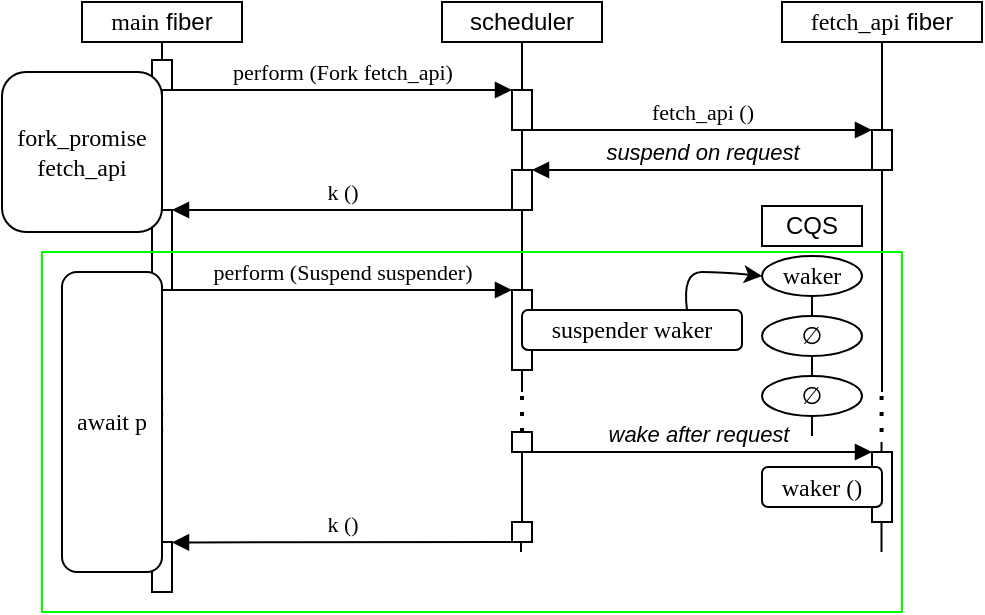 <mxfile version="21.7.5" type="device">
  <diagram name="Page-1" id="2YBvvXClWsGukQMizWep">
    <mxGraphModel dx="928" dy="497" grid="1" gridSize="10" guides="1" tooltips="1" connect="1" arrows="1" fold="1" page="1" pageScale="1" pageWidth="850" pageHeight="1100" math="0" shadow="0">
      <root>
        <mxCell id="0" />
        <mxCell id="1" parent="0" />
        <mxCell id="aM9ryv3xv72pqoxQDRHE-7" value="&lt;font face=&quot;Lucida Console&quot;&gt;perform (Fork fetch_api)&lt;/font&gt;" style="html=1;verticalAlign=bottom;endArrow=block;edgeStyle=elbowEdgeStyle;elbow=vertical;curved=0;rounded=0;" parent="1" source="aM9ryv3xv72pqoxQDRHE-2" target="Xmo3_Crtta4L2Li_5l8g-5" edge="1">
          <mxGeometry relative="1" as="geometry">
            <mxPoint x="305" y="109" as="sourcePoint" />
            <Array as="points">
              <mxPoint x="290" y="99" />
            </Array>
            <mxPoint x="370" y="99" as="targetPoint" />
          </mxGeometry>
        </mxCell>
        <mxCell id="aM9ryv3xv72pqoxQDRHE-9" value="&lt;font face=&quot;Lucida Console&quot;&gt;k ()&lt;/font&gt;" style="html=1;verticalAlign=bottom;endArrow=block;edgeStyle=elbowEdgeStyle;elbow=vertical;curved=0;rounded=0;" parent="1" target="Xmo3_Crtta4L2Li_5l8g-7" edge="1">
          <mxGeometry relative="1" as="geometry">
            <mxPoint x="375" y="159" as="sourcePoint" />
            <Array as="points">
              <mxPoint x="300" y="159" />
            </Array>
            <mxPoint x="210" y="159" as="targetPoint" />
          </mxGeometry>
        </mxCell>
        <mxCell id="Xmo3_Crtta4L2Li_5l8g-3" value="&lt;font face=&quot;Lucida Console&quot;&gt;fetch_api ()&lt;/font&gt;" style="html=1;verticalAlign=bottom;endArrow=block;edgeStyle=elbowEdgeStyle;elbow=vertical;curved=0;rounded=0;" edge="1" parent="1" target="Xmo3_Crtta4L2Li_5l8g-2">
          <mxGeometry relative="1" as="geometry">
            <mxPoint x="385" y="119" as="sourcePoint" />
            <Array as="points">
              <mxPoint x="505" y="119" />
            </Array>
            <mxPoint x="580" y="119" as="targetPoint" />
          </mxGeometry>
        </mxCell>
        <mxCell id="Xmo3_Crtta4L2Li_5l8g-4" value="&lt;i&gt;suspend on request&lt;/i&gt;" style="html=1;verticalAlign=bottom;endArrow=block;edgeStyle=elbowEdgeStyle;elbow=vertical;curved=0;rounded=0;" edge="1" parent="1" source="Xmo3_Crtta4L2Li_5l8g-2" target="Xmo3_Crtta4L2Li_5l8g-6">
          <mxGeometry relative="1" as="geometry">
            <mxPoint x="580" y="137.73" as="sourcePoint" />
            <Array as="points">
              <mxPoint x="400" y="139" />
            </Array>
            <mxPoint x="390" y="139" as="targetPoint" />
          </mxGeometry>
        </mxCell>
        <mxCell id="Xmo3_Crtta4L2Li_5l8g-8" value="&lt;font face=&quot;Lucida Console&quot;&gt;perform (Suspend suspender)&lt;/font&gt;" style="html=1;verticalAlign=bottom;endArrow=block;edgeStyle=elbowEdgeStyle;elbow=vertical;curved=0;rounded=0;" edge="1" parent="1" source="Xmo3_Crtta4L2Li_5l8g-7" target="Xmo3_Crtta4L2Li_5l8g-9">
          <mxGeometry relative="1" as="geometry">
            <mxPoint x="220" y="199" as="sourcePoint" />
            <Array as="points">
              <mxPoint x="305" y="199" />
            </Array>
            <mxPoint x="360" y="199" as="targetPoint" />
          </mxGeometry>
        </mxCell>
        <mxCell id="Xmo3_Crtta4L2Li_5l8g-21" value="" style="curved=1;endArrow=classic;html=1;rounded=0;exitX=0.75;exitY=0;exitDx=0;exitDy=0;entryX=0;entryY=0.5;entryDx=0;entryDy=0;" edge="1" parent="1" source="Xmo3_Crtta4L2Li_5l8g-20" target="Xmo3_Crtta4L2Li_5l8g-14">
          <mxGeometry width="50" height="50" relative="1" as="geometry">
            <mxPoint x="440" y="249" as="sourcePoint" />
            <mxPoint x="490" y="199" as="targetPoint" />
            <Array as="points">
              <mxPoint x="460" y="190" />
              <mxPoint x="480" y="190" />
            </Array>
          </mxGeometry>
        </mxCell>
        <mxCell id="Xmo3_Crtta4L2Li_5l8g-25" value="" style="endArrow=none;html=1;rounded=0;entryX=0.5;entryY=1;entryDx=0;entryDy=0;" edge="1" parent="1" source="Xmo3_Crtta4L2Li_5l8g-5" target="Xmo3_Crtta4L2Li_5l8g-33">
          <mxGeometry width="50" height="50" relative="1" as="geometry">
            <mxPoint x="380" y="270" as="sourcePoint" />
            <mxPoint x="520" y="180" as="targetPoint" />
          </mxGeometry>
        </mxCell>
        <mxCell id="Xmo3_Crtta4L2Li_5l8g-33" value="scheduler" style="rounded=0;whiteSpace=wrap;html=1;" vertex="1" parent="1">
          <mxGeometry x="340" y="55" width="80" height="20" as="geometry" />
        </mxCell>
        <mxCell id="Xmo3_Crtta4L2Li_5l8g-34" value="&lt;font face=&quot;Lucida Console&quot;&gt;fetch_api&lt;/font&gt; fiber" style="rounded=0;whiteSpace=wrap;html=1;" vertex="1" parent="1">
          <mxGeometry x="510" y="55" width="100" height="20" as="geometry" />
        </mxCell>
        <mxCell id="Xmo3_Crtta4L2Li_5l8g-24" value="&lt;font face=&quot;Lucida Console&quot;&gt;main&lt;/font&gt; fiber" style="rounded=0;whiteSpace=wrap;html=1;" vertex="1" parent="1">
          <mxGeometry x="160" y="55" width="80" height="20" as="geometry" />
        </mxCell>
        <mxCell id="Xmo3_Crtta4L2Li_5l8g-27" value="" style="endArrow=none;html=1;rounded=0;entryX=0.5;entryY=1;entryDx=0;entryDy=0;" edge="1" parent="1" source="aM9ryv3xv72pqoxQDRHE-2" target="Xmo3_Crtta4L2Li_5l8g-24">
          <mxGeometry width="50" height="50" relative="1" as="geometry">
            <mxPoint x="200" y="270" as="sourcePoint" />
            <mxPoint x="360" y="310" as="targetPoint" />
          </mxGeometry>
        </mxCell>
        <mxCell id="aM9ryv3xv72pqoxQDRHE-2" value="" style="html=1;points=[];perimeter=orthogonalPerimeter;outlineConnect=0;targetShapes=umlLifeline;portConstraint=eastwest;newEdgeStyle={&quot;edgeStyle&quot;:&quot;elbowEdgeStyle&quot;,&quot;elbow&quot;:&quot;vertical&quot;,&quot;curved&quot;:0,&quot;rounded&quot;:0};" parent="1" vertex="1">
          <mxGeometry x="195" y="84" width="10" height="15" as="geometry" />
        </mxCell>
        <mxCell id="Xmo3_Crtta4L2Li_5l8g-29" value="" style="endArrow=none;html=1;rounded=0;entryX=0.5;entryY=1;entryDx=0;entryDy=0;" edge="1" parent="1" target="Xmo3_Crtta4L2Li_5l8g-7">
          <mxGeometry width="50" height="50" relative="1" as="geometry">
            <mxPoint x="200" y="250" as="sourcePoint" />
            <mxPoint x="200" y="99" as="targetPoint" />
          </mxGeometry>
        </mxCell>
        <mxCell id="Xmo3_Crtta4L2Li_5l8g-7" value="" style="html=1;points=[];perimeter=orthogonalPerimeter;outlineConnect=0;targetShapes=umlLifeline;portConstraint=eastwest;newEdgeStyle={&quot;edgeStyle&quot;:&quot;elbowEdgeStyle&quot;,&quot;elbow&quot;:&quot;vertical&quot;,&quot;curved&quot;:0,&quot;rounded&quot;:0};" vertex="1" parent="1">
          <mxGeometry x="195" y="159" width="10" height="40" as="geometry" />
        </mxCell>
        <mxCell id="Xmo3_Crtta4L2Li_5l8g-28" value="" style="endArrow=none;html=1;rounded=0;entryX=0.5;entryY=1;entryDx=0;entryDy=0;" edge="1" parent="1" source="Xmo3_Crtta4L2Li_5l8g-7" target="aM9ryv3xv72pqoxQDRHE-2">
          <mxGeometry width="50" height="50" relative="1" as="geometry">
            <mxPoint x="200" y="270" as="sourcePoint" />
            <mxPoint x="200" y="79" as="targetPoint" />
          </mxGeometry>
        </mxCell>
        <mxCell id="Xmo3_Crtta4L2Li_5l8g-36" value="" style="endArrow=none;html=1;rounded=0;entryX=0.5;entryY=1;entryDx=0;entryDy=0;" edge="1" parent="1" source="Xmo3_Crtta4L2Li_5l8g-6" target="Xmo3_Crtta4L2Li_5l8g-5">
          <mxGeometry width="50" height="50" relative="1" as="geometry">
            <mxPoint x="380" y="270" as="sourcePoint" />
            <mxPoint x="380" y="75" as="targetPoint" />
          </mxGeometry>
        </mxCell>
        <mxCell id="Xmo3_Crtta4L2Li_5l8g-5" value="" style="html=1;points=[];perimeter=orthogonalPerimeter;outlineConnect=0;targetShapes=umlLifeline;portConstraint=eastwest;newEdgeStyle={&quot;edgeStyle&quot;:&quot;elbowEdgeStyle&quot;,&quot;elbow&quot;:&quot;vertical&quot;,&quot;curved&quot;:0,&quot;rounded&quot;:0};" vertex="1" parent="1">
          <mxGeometry x="375" y="99" width="10" height="20" as="geometry" />
        </mxCell>
        <mxCell id="Xmo3_Crtta4L2Li_5l8g-37" value="" style="endArrow=none;html=1;rounded=0;entryX=0.5;entryY=1;entryDx=0;entryDy=0;" edge="1" parent="1" source="Xmo3_Crtta4L2Li_5l8g-9" target="Xmo3_Crtta4L2Li_5l8g-6">
          <mxGeometry width="50" height="50" relative="1" as="geometry">
            <mxPoint x="380" y="270" as="sourcePoint" />
            <mxPoint x="380" y="119" as="targetPoint" />
          </mxGeometry>
        </mxCell>
        <mxCell id="Xmo3_Crtta4L2Li_5l8g-6" value="" style="html=1;points=[];perimeter=orthogonalPerimeter;outlineConnect=0;targetShapes=umlLifeline;portConstraint=eastwest;newEdgeStyle={&quot;edgeStyle&quot;:&quot;elbowEdgeStyle&quot;,&quot;elbow&quot;:&quot;vertical&quot;,&quot;curved&quot;:0,&quot;rounded&quot;:0};" vertex="1" parent="1">
          <mxGeometry x="375" y="139" width="10" height="20" as="geometry" />
        </mxCell>
        <mxCell id="Xmo3_Crtta4L2Li_5l8g-38" value="" style="endArrow=none;html=1;rounded=0;entryX=0.5;entryY=1;entryDx=0;entryDy=0;" edge="1" parent="1" target="Xmo3_Crtta4L2Li_5l8g-9">
          <mxGeometry width="50" height="50" relative="1" as="geometry">
            <mxPoint x="380" y="250" as="sourcePoint" />
            <mxPoint x="380" y="159" as="targetPoint" />
          </mxGeometry>
        </mxCell>
        <mxCell id="Xmo3_Crtta4L2Li_5l8g-9" value="" style="html=1;points=[];perimeter=orthogonalPerimeter;outlineConnect=0;targetShapes=umlLifeline;portConstraint=eastwest;newEdgeStyle={&quot;edgeStyle&quot;:&quot;elbowEdgeStyle&quot;,&quot;elbow&quot;:&quot;vertical&quot;,&quot;curved&quot;:0,&quot;rounded&quot;:0};" vertex="1" parent="1">
          <mxGeometry x="375" y="199" width="10" height="40" as="geometry" />
        </mxCell>
        <mxCell id="Xmo3_Crtta4L2Li_5l8g-20" value="&lt;font face=&quot;Lucida Console&quot;&gt;suspender waker&lt;/font&gt;" style="rounded=1;whiteSpace=wrap;html=1;" vertex="1" parent="1">
          <mxGeometry x="380" y="209" width="110" height="20" as="geometry" />
        </mxCell>
        <mxCell id="Xmo3_Crtta4L2Li_5l8g-39" value="" style="endArrow=none;html=1;rounded=0;entryX=0.5;entryY=1;entryDx=0;entryDy=0;" edge="1" parent="1" source="Xmo3_Crtta4L2Li_5l8g-2" target="Xmo3_Crtta4L2Li_5l8g-34">
          <mxGeometry width="50" height="50" relative="1" as="geometry">
            <mxPoint x="560" y="270" as="sourcePoint" />
            <mxPoint x="420" y="130" as="targetPoint" />
          </mxGeometry>
        </mxCell>
        <mxCell id="Xmo3_Crtta4L2Li_5l8g-40" value="" style="endArrow=none;html=1;rounded=0;entryX=0.5;entryY=1;entryDx=0;entryDy=0;" edge="1" parent="1" target="Xmo3_Crtta4L2Li_5l8g-2">
          <mxGeometry width="50" height="50" relative="1" as="geometry">
            <mxPoint x="560" y="250" as="sourcePoint" />
            <mxPoint x="560" y="80" as="targetPoint" />
          </mxGeometry>
        </mxCell>
        <mxCell id="Xmo3_Crtta4L2Li_5l8g-2" value="" style="html=1;points=[];perimeter=orthogonalPerimeter;outlineConnect=0;targetShapes=umlLifeline;portConstraint=eastwest;newEdgeStyle={&quot;edgeStyle&quot;:&quot;elbowEdgeStyle&quot;,&quot;elbow&quot;:&quot;vertical&quot;,&quot;curved&quot;:0,&quot;rounded&quot;:0};" vertex="1" parent="1">
          <mxGeometry x="555" y="119" width="10" height="20" as="geometry" />
        </mxCell>
        <mxCell id="Xmo3_Crtta4L2Li_5l8g-44" value="" style="endArrow=none;dashed=1;html=1;dashPattern=1 3;strokeWidth=2;rounded=0;" edge="1" parent="1">
          <mxGeometry width="50" height="50" relative="1" as="geometry">
            <mxPoint x="199.57" y="270" as="sourcePoint" />
            <mxPoint x="199.57" y="250" as="targetPoint" />
          </mxGeometry>
        </mxCell>
        <mxCell id="Xmo3_Crtta4L2Li_5l8g-45" value="" style="endArrow=none;dashed=1;html=1;dashPattern=1 3;strokeWidth=2;rounded=0;" edge="1" parent="1">
          <mxGeometry width="50" height="50" relative="1" as="geometry">
            <mxPoint x="380" y="270" as="sourcePoint" />
            <mxPoint x="380" y="250" as="targetPoint" />
          </mxGeometry>
        </mxCell>
        <mxCell id="Xmo3_Crtta4L2Li_5l8g-46" value="" style="endArrow=none;dashed=1;html=1;dashPattern=1 3;strokeWidth=2;rounded=0;" edge="1" parent="1">
          <mxGeometry width="50" height="50" relative="1" as="geometry">
            <mxPoint x="559.79" y="270" as="sourcePoint" />
            <mxPoint x="559.79" y="250" as="targetPoint" />
          </mxGeometry>
        </mxCell>
        <mxCell id="Xmo3_Crtta4L2Li_5l8g-47" value="" style="endArrow=none;html=1;rounded=0;" edge="1" parent="1">
          <mxGeometry width="50" height="50" relative="1" as="geometry">
            <mxPoint x="200" y="325" as="sourcePoint" />
            <mxPoint x="200" y="275" as="targetPoint" />
          </mxGeometry>
        </mxCell>
        <mxCell id="Xmo3_Crtta4L2Li_5l8g-48" value="" style="endArrow=none;html=1;rounded=0;" edge="1" parent="1" source="Xmo3_Crtta4L2Li_5l8g-50">
          <mxGeometry width="50" height="50" relative="1" as="geometry">
            <mxPoint x="379.51" y="330" as="sourcePoint" />
            <mxPoint x="379.51" y="275" as="targetPoint" />
          </mxGeometry>
        </mxCell>
        <mxCell id="Xmo3_Crtta4L2Li_5l8g-49" value="" style="endArrow=none;html=1;rounded=0;" edge="1" parent="1" source="Xmo3_Crtta4L2Li_5l8g-54">
          <mxGeometry width="50" height="50" relative="1" as="geometry">
            <mxPoint x="559.76" y="330" as="sourcePoint" />
            <mxPoint x="559.76" y="275" as="targetPoint" />
          </mxGeometry>
        </mxCell>
        <mxCell id="Xmo3_Crtta4L2Li_5l8g-52" value="" style="endArrow=none;html=1;rounded=0;" edge="1" parent="1" source="Xmo3_Crtta4L2Li_5l8g-57" target="Xmo3_Crtta4L2Li_5l8g-50">
          <mxGeometry width="50" height="50" relative="1" as="geometry">
            <mxPoint x="379.51" y="330" as="sourcePoint" />
            <mxPoint x="379.51" y="275" as="targetPoint" />
          </mxGeometry>
        </mxCell>
        <mxCell id="Xmo3_Crtta4L2Li_5l8g-50" value="" style="html=1;points=[];perimeter=orthogonalPerimeter;outlineConnect=0;targetShapes=umlLifeline;portConstraint=eastwest;newEdgeStyle={&quot;edgeStyle&quot;:&quot;elbowEdgeStyle&quot;,&quot;elbow&quot;:&quot;vertical&quot;,&quot;curved&quot;:0,&quot;rounded&quot;:0};" vertex="1" parent="1">
          <mxGeometry x="375" y="270" width="10" height="10" as="geometry" />
        </mxCell>
        <mxCell id="Xmo3_Crtta4L2Li_5l8g-53" value="&lt;i&gt;wake after request&lt;br&gt;&lt;/i&gt;" style="html=1;verticalAlign=bottom;endArrow=block;edgeStyle=elbowEdgeStyle;elbow=vertical;curved=0;rounded=0;" edge="1" parent="1">
          <mxGeometry relative="1" as="geometry">
            <mxPoint x="380" y="280" as="sourcePoint" />
            <Array as="points">
              <mxPoint x="470" y="280" />
            </Array>
            <mxPoint x="555" y="280" as="targetPoint" />
          </mxGeometry>
        </mxCell>
        <mxCell id="Xmo3_Crtta4L2Li_5l8g-55" value="" style="endArrow=none;html=1;rounded=0;" edge="1" parent="1" target="Xmo3_Crtta4L2Li_5l8g-54">
          <mxGeometry width="50" height="50" relative="1" as="geometry">
            <mxPoint x="559.76" y="330" as="sourcePoint" />
            <mxPoint x="559.76" y="275" as="targetPoint" />
          </mxGeometry>
        </mxCell>
        <mxCell id="Xmo3_Crtta4L2Li_5l8g-54" value="" style="html=1;points=[];perimeter=orthogonalPerimeter;outlineConnect=0;targetShapes=umlLifeline;portConstraint=eastwest;newEdgeStyle={&quot;edgeStyle&quot;:&quot;elbowEdgeStyle&quot;,&quot;elbow&quot;:&quot;vertical&quot;,&quot;curved&quot;:0,&quot;rounded&quot;:0};" vertex="1" parent="1">
          <mxGeometry x="555" y="280" width="10" height="35" as="geometry" />
        </mxCell>
        <mxCell id="Xmo3_Crtta4L2Li_5l8g-56" value="waker ()" style="rounded=1;whiteSpace=wrap;html=1;fontFamily=Lucida Console;" vertex="1" parent="1">
          <mxGeometry x="500" y="287.5" width="60" height="20" as="geometry" />
        </mxCell>
        <mxCell id="Xmo3_Crtta4L2Li_5l8g-58" value="" style="endArrow=none;html=1;rounded=0;" edge="1" parent="1" target="Xmo3_Crtta4L2Li_5l8g-57">
          <mxGeometry width="50" height="50" relative="1" as="geometry">
            <mxPoint x="379.51" y="330" as="sourcePoint" />
            <mxPoint x="380" y="280" as="targetPoint" />
          </mxGeometry>
        </mxCell>
        <mxCell id="Xmo3_Crtta4L2Li_5l8g-57" value="" style="html=1;points=[];perimeter=orthogonalPerimeter;outlineConnect=0;targetShapes=umlLifeline;portConstraint=eastwest;newEdgeStyle={&quot;edgeStyle&quot;:&quot;elbowEdgeStyle&quot;,&quot;elbow&quot;:&quot;vertical&quot;,&quot;curved&quot;:0,&quot;rounded&quot;:0};" vertex="1" parent="1">
          <mxGeometry x="375" y="315" width="10" height="10" as="geometry" />
        </mxCell>
        <mxCell id="Xmo3_Crtta4L2Li_5l8g-59" value="&lt;font face=&quot;Lucida Console&quot;&gt;k ()&lt;/font&gt;" style="html=1;verticalAlign=bottom;endArrow=block;edgeStyle=elbowEdgeStyle;elbow=vertical;curved=0;rounded=0;" edge="1" parent="1">
          <mxGeometry relative="1" as="geometry">
            <mxPoint x="375" y="325" as="sourcePoint" />
            <Array as="points">
              <mxPoint x="300" y="325.21" />
            </Array>
            <mxPoint x="205" y="325" as="targetPoint" />
          </mxGeometry>
        </mxCell>
        <mxCell id="Xmo3_Crtta4L2Li_5l8g-61" value="" style="html=1;points=[];perimeter=orthogonalPerimeter;outlineConnect=0;targetShapes=umlLifeline;portConstraint=eastwest;newEdgeStyle={&quot;edgeStyle&quot;:&quot;elbowEdgeStyle&quot;,&quot;elbow&quot;:&quot;vertical&quot;,&quot;curved&quot;:0,&quot;rounded&quot;:0};" vertex="1" parent="1">
          <mxGeometry x="195" y="325" width="10" height="25" as="geometry" />
        </mxCell>
        <mxCell id="Xmo3_Crtta4L2Li_5l8g-10" value="&lt;font face=&quot;Lucida Console&quot;&gt;await p&lt;/font&gt;" style="rounded=1;whiteSpace=wrap;html=1;" vertex="1" parent="1">
          <mxGeometry x="150" y="190" width="50" height="150" as="geometry" />
        </mxCell>
        <mxCell id="Xmo3_Crtta4L2Li_5l8g-64" value="&lt;font face=&quot;Lucida Console&quot;&gt;fork_promise fetch_api&lt;br&gt;&lt;/font&gt;" style="rounded=1;whiteSpace=wrap;html=1;" vertex="1" parent="1">
          <mxGeometry x="120" y="90" width="80" height="80" as="geometry" />
        </mxCell>
        <mxCell id="Xmo3_Crtta4L2Li_5l8g-65" value="" style="rounded=0;whiteSpace=wrap;html=1;fillStyle=auto;fillColor=default;gradientColor=none;fillOpacity=0;strokeColor=#00FF00;" vertex="1" parent="1">
          <mxGeometry x="140" y="180" width="430" height="180" as="geometry" />
        </mxCell>
        <mxCell id="Xmo3_Crtta4L2Li_5l8g-67" value="" style="group" vertex="1" connectable="0" parent="1">
          <mxGeometry x="500" y="157" width="50" height="115" as="geometry" />
        </mxCell>
        <mxCell id="Xmo3_Crtta4L2Li_5l8g-41" value="" style="group" vertex="1" connectable="0" parent="Xmo3_Crtta4L2Li_5l8g-67">
          <mxGeometry y="25" width="50" height="90" as="geometry" />
        </mxCell>
        <mxCell id="Xmo3_Crtta4L2Li_5l8g-14" value="&lt;font face=&quot;Lucida Console&quot;&gt;waker&lt;/font&gt;" style="ellipse;whiteSpace=wrap;html=1;" vertex="1" parent="Xmo3_Crtta4L2Li_5l8g-41">
          <mxGeometry width="50" height="20" as="geometry" />
        </mxCell>
        <mxCell id="Xmo3_Crtta4L2Li_5l8g-15" value="∅" style="ellipse;whiteSpace=wrap;html=1;" vertex="1" parent="Xmo3_Crtta4L2Li_5l8g-41">
          <mxGeometry y="30" width="50" height="20" as="geometry" />
        </mxCell>
        <mxCell id="Xmo3_Crtta4L2Li_5l8g-16" value="∅" style="ellipse;whiteSpace=wrap;html=1;" vertex="1" parent="Xmo3_Crtta4L2Li_5l8g-41">
          <mxGeometry y="60" width="50" height="20" as="geometry" />
        </mxCell>
        <mxCell id="Xmo3_Crtta4L2Li_5l8g-17" value="" style="endArrow=none;html=1;rounded=0;entryX=0.5;entryY=1;entryDx=0;entryDy=0;exitX=0.5;exitY=0;exitDx=0;exitDy=0;" edge="1" parent="Xmo3_Crtta4L2Li_5l8g-41" source="Xmo3_Crtta4L2Li_5l8g-15" target="Xmo3_Crtta4L2Li_5l8g-14">
          <mxGeometry width="50" height="50" relative="1" as="geometry">
            <mxPoint x="-180" y="50" as="sourcePoint" />
            <mxPoint x="-130" as="targetPoint" />
          </mxGeometry>
        </mxCell>
        <mxCell id="Xmo3_Crtta4L2Li_5l8g-18" value="" style="endArrow=none;html=1;rounded=0;entryX=0.5;entryY=1;entryDx=0;entryDy=0;exitX=0.5;exitY=0;exitDx=0;exitDy=0;" edge="1" parent="Xmo3_Crtta4L2Li_5l8g-41" source="Xmo3_Crtta4L2Li_5l8g-16" target="Xmo3_Crtta4L2Li_5l8g-15">
          <mxGeometry width="50" height="50" relative="1" as="geometry">
            <mxPoint x="35" y="40" as="sourcePoint" />
            <mxPoint x="35" y="30" as="targetPoint" />
          </mxGeometry>
        </mxCell>
        <mxCell id="Xmo3_Crtta4L2Li_5l8g-19" value="" style="endArrow=none;html=1;rounded=0;entryX=0.5;entryY=1;entryDx=0;entryDy=0;" edge="1" parent="Xmo3_Crtta4L2Li_5l8g-41" target="Xmo3_Crtta4L2Li_5l8g-16">
          <mxGeometry width="50" height="50" relative="1" as="geometry">
            <mxPoint x="25" y="90" as="sourcePoint" />
            <mxPoint x="35" y="60" as="targetPoint" />
          </mxGeometry>
        </mxCell>
        <mxCell id="Xmo3_Crtta4L2Li_5l8g-42" value="CQS" style="rounded=0;whiteSpace=wrap;html=1;" vertex="1" parent="Xmo3_Crtta4L2Li_5l8g-67">
          <mxGeometry width="50" height="20" as="geometry" />
        </mxCell>
      </root>
    </mxGraphModel>
  </diagram>
</mxfile>
